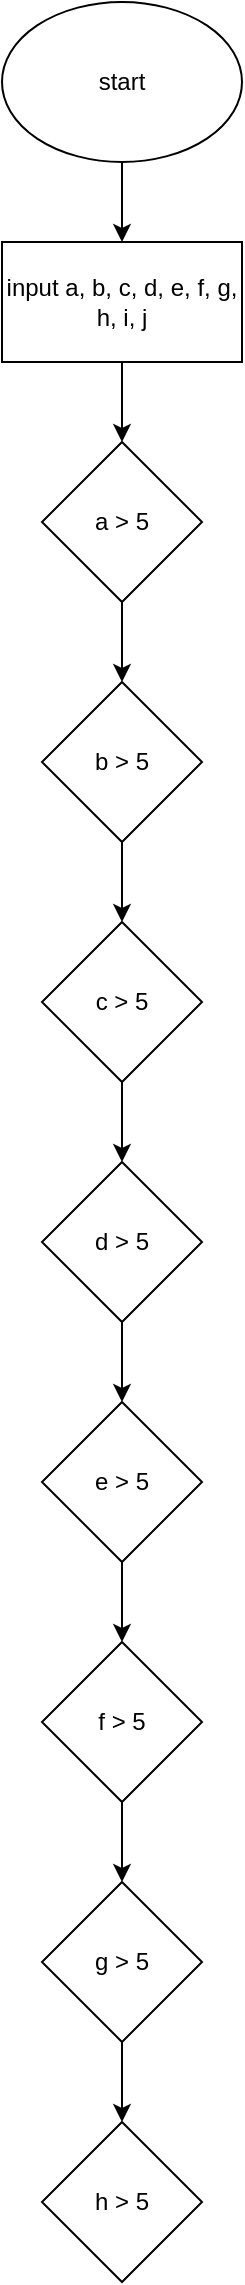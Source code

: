 <mxfile version="14.6.6" type="github">
  <diagram id="Uh3lgJ0IlZQ0Z_tGh_ES" name="Page-1">
    <mxGraphModel dx="1381" dy="833" grid="1" gridSize="10" guides="1" tooltips="1" connect="1" arrows="1" fold="1" page="1" pageScale="1" pageWidth="827" pageHeight="1169" math="0" shadow="0">
      <root>
        <mxCell id="0" />
        <mxCell id="1" parent="0" />
        <mxCell id="DUNPQGVu7jWI2Fl0PFPO-3" style="edgeStyle=orthogonalEdgeStyle;rounded=0;orthogonalLoop=1;jettySize=auto;html=1;" edge="1" parent="1" source="DUNPQGVu7jWI2Fl0PFPO-1" target="DUNPQGVu7jWI2Fl0PFPO-2">
          <mxGeometry relative="1" as="geometry" />
        </mxCell>
        <mxCell id="DUNPQGVu7jWI2Fl0PFPO-1" value="start" style="ellipse;whiteSpace=wrap;html=1;" vertex="1" parent="1">
          <mxGeometry x="320" y="20" width="120" height="80" as="geometry" />
        </mxCell>
        <mxCell id="DUNPQGVu7jWI2Fl0PFPO-6" style="edgeStyle=orthogonalEdgeStyle;rounded=0;orthogonalLoop=1;jettySize=auto;html=1;" edge="1" parent="1" source="DUNPQGVu7jWI2Fl0PFPO-2" target="DUNPQGVu7jWI2Fl0PFPO-5">
          <mxGeometry relative="1" as="geometry" />
        </mxCell>
        <mxCell id="DUNPQGVu7jWI2Fl0PFPO-2" value="input a, b, c, d, e, f, g, h, i, j" style="rounded=0;whiteSpace=wrap;html=1;" vertex="1" parent="1">
          <mxGeometry x="320" y="140" width="120" height="60" as="geometry" />
        </mxCell>
        <mxCell id="DUNPQGVu7jWI2Fl0PFPO-9" style="edgeStyle=orthogonalEdgeStyle;rounded=0;orthogonalLoop=1;jettySize=auto;html=1;" edge="1" parent="1" source="DUNPQGVu7jWI2Fl0PFPO-5" target="DUNPQGVu7jWI2Fl0PFPO-8">
          <mxGeometry relative="1" as="geometry" />
        </mxCell>
        <mxCell id="DUNPQGVu7jWI2Fl0PFPO-5" value="a &amp;gt; 5" style="rhombus;whiteSpace=wrap;html=1;" vertex="1" parent="1">
          <mxGeometry x="340" y="240" width="80" height="80" as="geometry" />
        </mxCell>
        <mxCell id="DUNPQGVu7jWI2Fl0PFPO-11" style="edgeStyle=orthogonalEdgeStyle;rounded=0;orthogonalLoop=1;jettySize=auto;html=1;" edge="1" parent="1" source="DUNPQGVu7jWI2Fl0PFPO-8" target="DUNPQGVu7jWI2Fl0PFPO-10">
          <mxGeometry relative="1" as="geometry" />
        </mxCell>
        <mxCell id="DUNPQGVu7jWI2Fl0PFPO-8" value="b &amp;gt; 5" style="rhombus;whiteSpace=wrap;html=1;" vertex="1" parent="1">
          <mxGeometry x="340" y="360" width="80" height="80" as="geometry" />
        </mxCell>
        <mxCell id="DUNPQGVu7jWI2Fl0PFPO-13" style="edgeStyle=orthogonalEdgeStyle;rounded=0;orthogonalLoop=1;jettySize=auto;html=1;" edge="1" parent="1" source="DUNPQGVu7jWI2Fl0PFPO-10" target="DUNPQGVu7jWI2Fl0PFPO-12">
          <mxGeometry relative="1" as="geometry" />
        </mxCell>
        <mxCell id="DUNPQGVu7jWI2Fl0PFPO-10" value="c &amp;gt; 5" style="rhombus;whiteSpace=wrap;html=1;" vertex="1" parent="1">
          <mxGeometry x="340" y="480" width="80" height="80" as="geometry" />
        </mxCell>
        <mxCell id="DUNPQGVu7jWI2Fl0PFPO-15" style="edgeStyle=orthogonalEdgeStyle;rounded=0;orthogonalLoop=1;jettySize=auto;html=1;" edge="1" parent="1" source="DUNPQGVu7jWI2Fl0PFPO-12" target="DUNPQGVu7jWI2Fl0PFPO-14">
          <mxGeometry relative="1" as="geometry" />
        </mxCell>
        <mxCell id="DUNPQGVu7jWI2Fl0PFPO-12" value="d &amp;gt; 5" style="rhombus;whiteSpace=wrap;html=1;" vertex="1" parent="1">
          <mxGeometry x="340" y="600" width="80" height="80" as="geometry" />
        </mxCell>
        <mxCell id="DUNPQGVu7jWI2Fl0PFPO-17" style="edgeStyle=orthogonalEdgeStyle;rounded=0;orthogonalLoop=1;jettySize=auto;html=1;" edge="1" parent="1" source="DUNPQGVu7jWI2Fl0PFPO-14" target="DUNPQGVu7jWI2Fl0PFPO-16">
          <mxGeometry relative="1" as="geometry" />
        </mxCell>
        <mxCell id="DUNPQGVu7jWI2Fl0PFPO-14" value="e &amp;gt; 5" style="rhombus;whiteSpace=wrap;html=1;" vertex="1" parent="1">
          <mxGeometry x="340" y="720" width="80" height="80" as="geometry" />
        </mxCell>
        <mxCell id="DUNPQGVu7jWI2Fl0PFPO-19" style="edgeStyle=orthogonalEdgeStyle;rounded=0;orthogonalLoop=1;jettySize=auto;html=1;" edge="1" parent="1" source="DUNPQGVu7jWI2Fl0PFPO-16" target="DUNPQGVu7jWI2Fl0PFPO-18">
          <mxGeometry relative="1" as="geometry" />
        </mxCell>
        <mxCell id="DUNPQGVu7jWI2Fl0PFPO-16" value="f &amp;gt; 5" style="rhombus;whiteSpace=wrap;html=1;" vertex="1" parent="1">
          <mxGeometry x="340" y="840" width="80" height="80" as="geometry" />
        </mxCell>
        <mxCell id="DUNPQGVu7jWI2Fl0PFPO-21" style="edgeStyle=orthogonalEdgeStyle;rounded=0;orthogonalLoop=1;jettySize=auto;html=1;" edge="1" parent="1" source="DUNPQGVu7jWI2Fl0PFPO-18" target="DUNPQGVu7jWI2Fl0PFPO-20">
          <mxGeometry relative="1" as="geometry" />
        </mxCell>
        <mxCell id="DUNPQGVu7jWI2Fl0PFPO-18" value="g &amp;gt; 5" style="rhombus;whiteSpace=wrap;html=1;" vertex="1" parent="1">
          <mxGeometry x="340" y="960" width="80" height="80" as="geometry" />
        </mxCell>
        <mxCell id="DUNPQGVu7jWI2Fl0PFPO-20" value="h &amp;gt; 5" style="rhombus;whiteSpace=wrap;html=1;" vertex="1" parent="1">
          <mxGeometry x="340" y="1080" width="80" height="80" as="geometry" />
        </mxCell>
      </root>
    </mxGraphModel>
  </diagram>
</mxfile>
